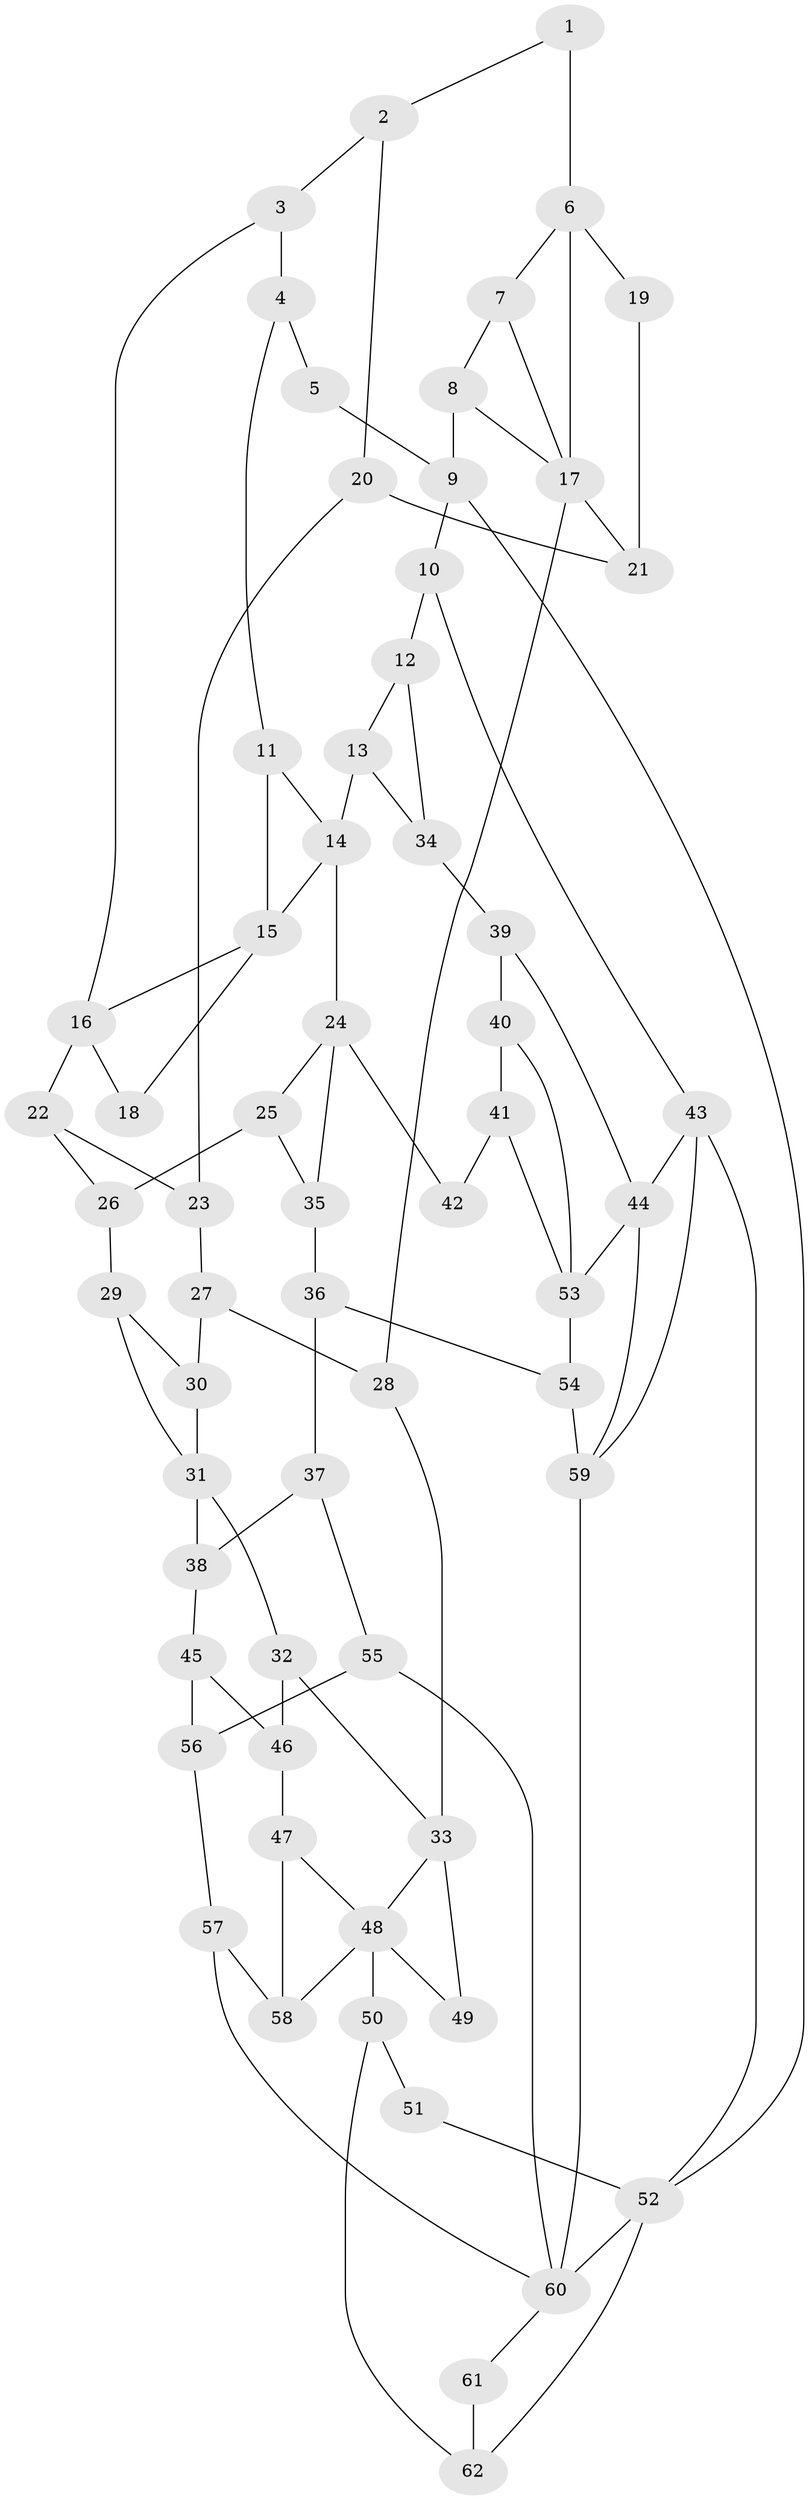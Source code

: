 // original degree distribution, {3: 0.024193548387096774, 5: 0.5403225806451613, 4: 0.21774193548387097, 6: 0.21774193548387097}
// Generated by graph-tools (version 1.1) at 2025/38/03/09/25 02:38:25]
// undirected, 62 vertices, 99 edges
graph export_dot {
graph [start="1"]
  node [color=gray90,style=filled];
  1;
  2;
  3;
  4;
  5;
  6;
  7;
  8;
  9;
  10;
  11;
  12;
  13;
  14;
  15;
  16;
  17;
  18;
  19;
  20;
  21;
  22;
  23;
  24;
  25;
  26;
  27;
  28;
  29;
  30;
  31;
  32;
  33;
  34;
  35;
  36;
  37;
  38;
  39;
  40;
  41;
  42;
  43;
  44;
  45;
  46;
  47;
  48;
  49;
  50;
  51;
  52;
  53;
  54;
  55;
  56;
  57;
  58;
  59;
  60;
  61;
  62;
  1 -- 2 [weight=1.0];
  1 -- 6 [weight=2.0];
  2 -- 3 [weight=1.0];
  2 -- 20 [weight=1.0];
  3 -- 4 [weight=1.0];
  3 -- 16 [weight=1.0];
  4 -- 5 [weight=1.0];
  4 -- 11 [weight=1.0];
  5 -- 9 [weight=1.0];
  6 -- 7 [weight=1.0];
  6 -- 17 [weight=1.0];
  6 -- 19 [weight=2.0];
  7 -- 8 [weight=1.0];
  7 -- 17 [weight=1.0];
  8 -- 9 [weight=1.0];
  8 -- 17 [weight=1.0];
  9 -- 10 [weight=1.0];
  9 -- 52 [weight=1.0];
  10 -- 12 [weight=2.0];
  10 -- 43 [weight=1.0];
  11 -- 14 [weight=1.0];
  11 -- 15 [weight=2.0];
  12 -- 13 [weight=2.0];
  12 -- 34 [weight=2.0];
  13 -- 14 [weight=2.0];
  13 -- 34 [weight=1.0];
  14 -- 15 [weight=1.0];
  14 -- 24 [weight=2.0];
  15 -- 16 [weight=1.0];
  15 -- 18 [weight=1.0];
  16 -- 18 [weight=2.0];
  16 -- 22 [weight=2.0];
  17 -- 21 [weight=1.0];
  17 -- 28 [weight=2.0];
  19 -- 21 [weight=1.0];
  20 -- 21 [weight=1.0];
  20 -- 23 [weight=1.0];
  22 -- 23 [weight=1.0];
  22 -- 26 [weight=1.0];
  23 -- 27 [weight=1.0];
  24 -- 25 [weight=1.0];
  24 -- 35 [weight=1.0];
  24 -- 42 [weight=2.0];
  25 -- 26 [weight=1.0];
  25 -- 35 [weight=1.0];
  26 -- 29 [weight=1.0];
  27 -- 28 [weight=1.0];
  27 -- 30 [weight=1.0];
  28 -- 33 [weight=2.0];
  29 -- 30 [weight=1.0];
  29 -- 31 [weight=1.0];
  30 -- 31 [weight=1.0];
  31 -- 32 [weight=1.0];
  31 -- 38 [weight=2.0];
  32 -- 33 [weight=1.0];
  32 -- 46 [weight=1.0];
  33 -- 48 [weight=1.0];
  33 -- 49 [weight=2.0];
  34 -- 39 [weight=2.0];
  35 -- 36 [weight=1.0];
  36 -- 37 [weight=1.0];
  36 -- 54 [weight=1.0];
  37 -- 38 [weight=1.0];
  37 -- 55 [weight=1.0];
  38 -- 45 [weight=1.0];
  39 -- 40 [weight=1.0];
  39 -- 44 [weight=1.0];
  40 -- 41 [weight=1.0];
  40 -- 53 [weight=1.0];
  41 -- 42 [weight=1.0];
  41 -- 53 [weight=1.0];
  43 -- 44 [weight=1.0];
  43 -- 52 [weight=1.0];
  43 -- 59 [weight=1.0];
  44 -- 53 [weight=2.0];
  44 -- 59 [weight=1.0];
  45 -- 46 [weight=1.0];
  45 -- 56 [weight=1.0];
  46 -- 47 [weight=1.0];
  47 -- 48 [weight=1.0];
  47 -- 58 [weight=1.0];
  48 -- 49 [weight=1.0];
  48 -- 50 [weight=2.0];
  48 -- 58 [weight=1.0];
  50 -- 51 [weight=2.0];
  50 -- 62 [weight=2.0];
  51 -- 52 [weight=1.0];
  52 -- 60 [weight=1.0];
  52 -- 62 [weight=1.0];
  53 -- 54 [weight=2.0];
  54 -- 59 [weight=1.0];
  55 -- 56 [weight=1.0];
  55 -- 60 [weight=1.0];
  56 -- 57 [weight=1.0];
  57 -- 58 [weight=1.0];
  57 -- 60 [weight=1.0];
  59 -- 60 [weight=2.0];
  60 -- 61 [weight=1.0];
  61 -- 62 [weight=2.0];
}
